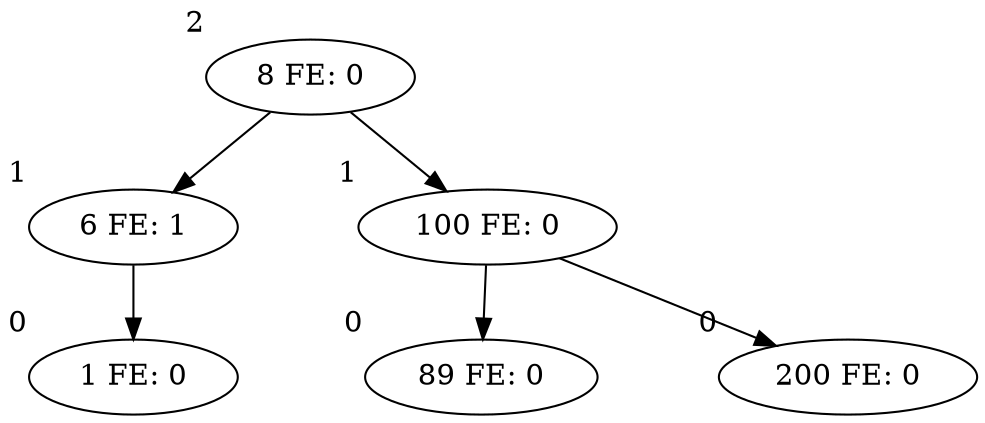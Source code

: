 digraph G { 

nodesep=0.8;

ranksep=0.5;


  
1[label=" 1 FE: 0 "    xlabel= "0"   ];
6->1; 
6[label=" 6 FE: 1 "    xlabel= "1"   ];
8->6; 
89[label=" 89 FE: 0 "    xlabel= "0"   ];
100->89; 
200[label=" 200 FE: 0 "    xlabel= "0"   ];
100->200; 
100[label=" 100 FE: 0 "    xlabel= "1"   ];
8->100; 
8[label=" 8 FE: 0 "    xlabel= "2"   ];


}

